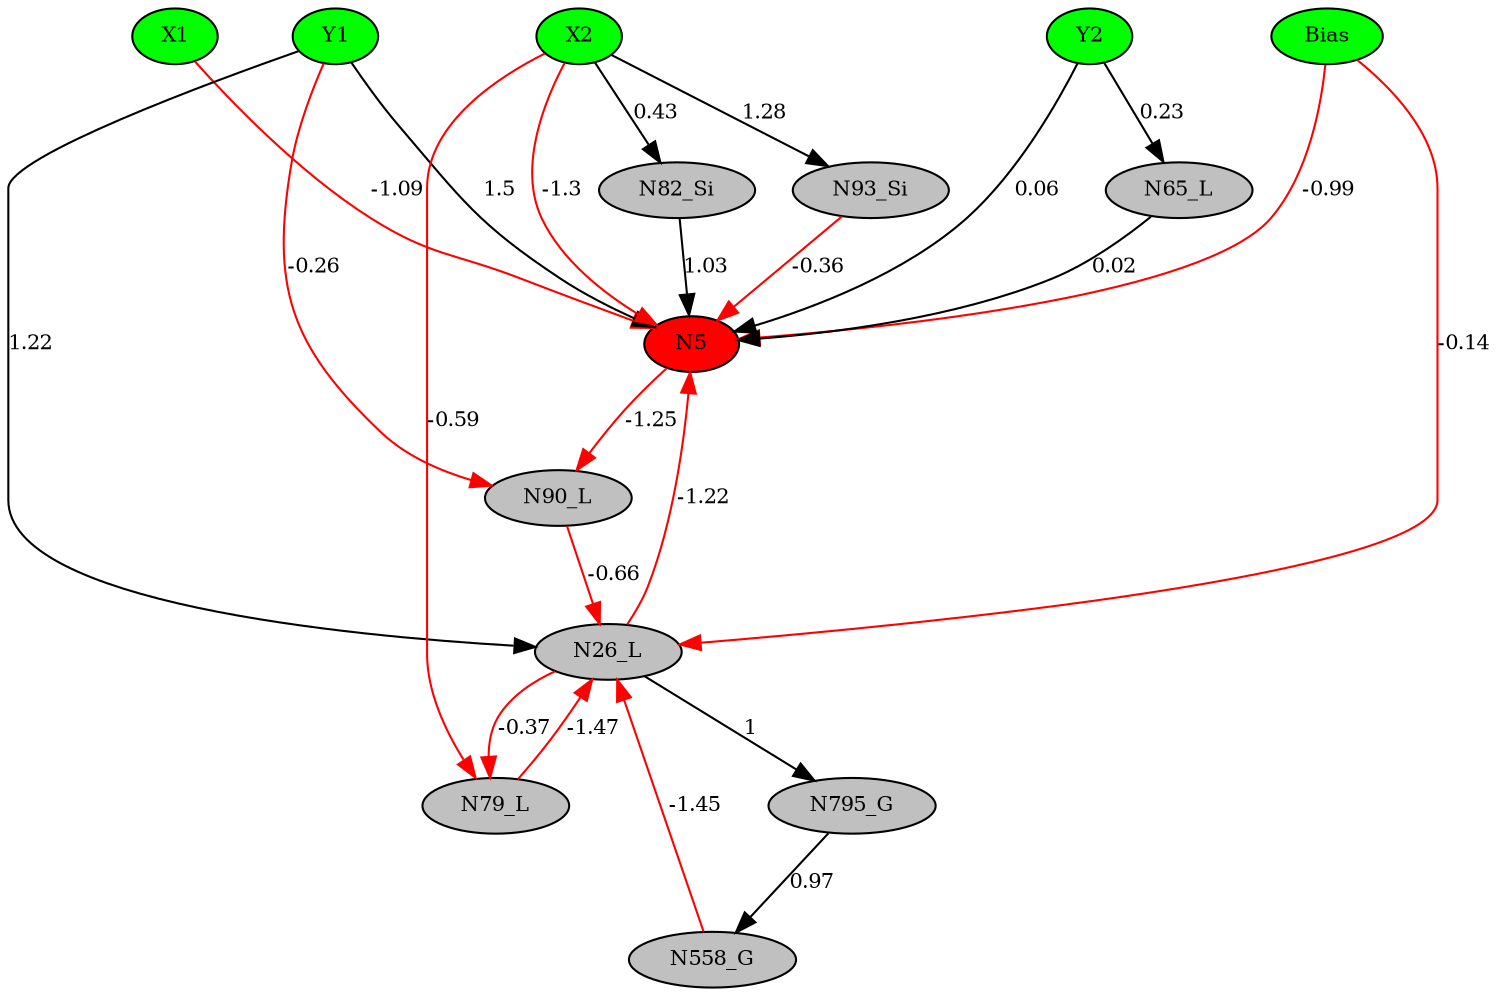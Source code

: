 digraph g { 
N0 [shape=ellipse, label=Bias,fontsize=10,height=0.1,width=0.1,style=filled,fillcolor=green]
N1[shape=ellipse label=X1,fontsize=10,height=0.1,width=0.1,style=filled,fillcolor=green]
N2[shape=ellipse label=Y1,fontsize=10,height=0.1,width=0.1,style=filled,fillcolor=green]
N3[shape=ellipse label=X2,fontsize=10,height=0.1,width=0.1,style=filled,fillcolor=green]
N4[shape=ellipse label=Y2,fontsize=10,height=0.1,width=0.1,style=filled,fillcolor=green]
N5[shape=ellipse,fontsize = 10, height = 0.1, width = 0.1, style = filled, fillcolor = red]
N26[shape=ellipse, label=N26_L,fontsize=10,height=0.1,width=0.1,style=filled,fillcolor=gray]
N65[shape=ellipse, label=N65_L,fontsize=10,height=0.1,width=0.1,style=filled,fillcolor=gray]
N79[shape=ellipse, label=N79_L,fontsize=10,height=0.1,width=0.1,style=filled,fillcolor=gray]
N82[shape=ellipse, label=N82_Si,fontsize=10,height=0.1,width=0.1,style=filled,fillcolor=gray]
N90[shape=ellipse, label=N90_L,fontsize=10,height=0.1,width=0.1,style=filled,fillcolor=gray]
N93[shape=ellipse, label=N93_Si,fontsize=10,height=0.1,width=0.1,style=filled,fillcolor=gray]
N558[shape=ellipse, label=N558_G,fontsize=10,height=0.1,width=0.1,style=filled,fillcolor=gray]
N795[shape=ellipse, label=N795_G,fontsize=10,height=0.1,width=0.1,style=filled,fillcolor=gray]
N1 -> N5 [color=red] [arrowType=inv][ label=-1.09,fontsize=10]
N2 -> N5 [color=black] [ label=1.5,fontsize=10]
N3 -> N5 [color=red] [arrowType=inv][ label=-1.3,fontsize=10]
N4 -> N5 [color=black] [ label=0.06,fontsize=10]
N0 -> N26 [color=red] [arrowType=inv][ label=-0.14,fontsize=10]
N26 -> N5 [color=red] [arrowType=inv][ label=-1.22,fontsize=10]
N4 -> N65 [color=black] [ label=0.23,fontsize=10]
N65 -> N5 [color=black] [ label=0.02,fontsize=10]
N2 -> N26 [color=black] [ label=1.22,fontsize=10]
N26 -> N79 [color=red] [arrowType=inv][ label=-0.37,fontsize=10]
N79 -> N26 [color=red] [arrowType=inv][ label=-1.47,fontsize=10]
N3 -> N82 [color=black] [ label=0.43,fontsize=10]
N82 -> N5 [color=black] [ label=1.03,fontsize=10]
N2 -> N90 [color=red] [arrowType=inv][ label=-0.26,fontsize=10]
N90 -> N26 [color=red] [arrowType=inv][ label=-0.66,fontsize=10]
N3 -> N93 [color=black] [ label=1.28,fontsize=10]
N93 -> N5 [color=red] [arrowType=inv][ label=-0.36,fontsize=10]
N5 -> N90 [color=red] [arrowType=inv][ label=-1.25,fontsize=10]
N0 -> N5 [color=red] [arrowType=inv][ label=-0.99,fontsize=10]
N558 -> N26 [color=red] [arrowType=inv][ label=-1.45,fontsize=10]
N26 -> N795 [color=black] [ label=1,fontsize=10]
N795 -> N558 [color=black] [ label=0.97,fontsize=10]
N3 -> N79 [color=red] [arrowType=inv][ label=-0.59,fontsize=10]
 { rank=same; 
N5
 } 
 { rank=same; 
N1 ->N2 ->N3 ->N4 ->N0 [style=invis]
 } 
}
